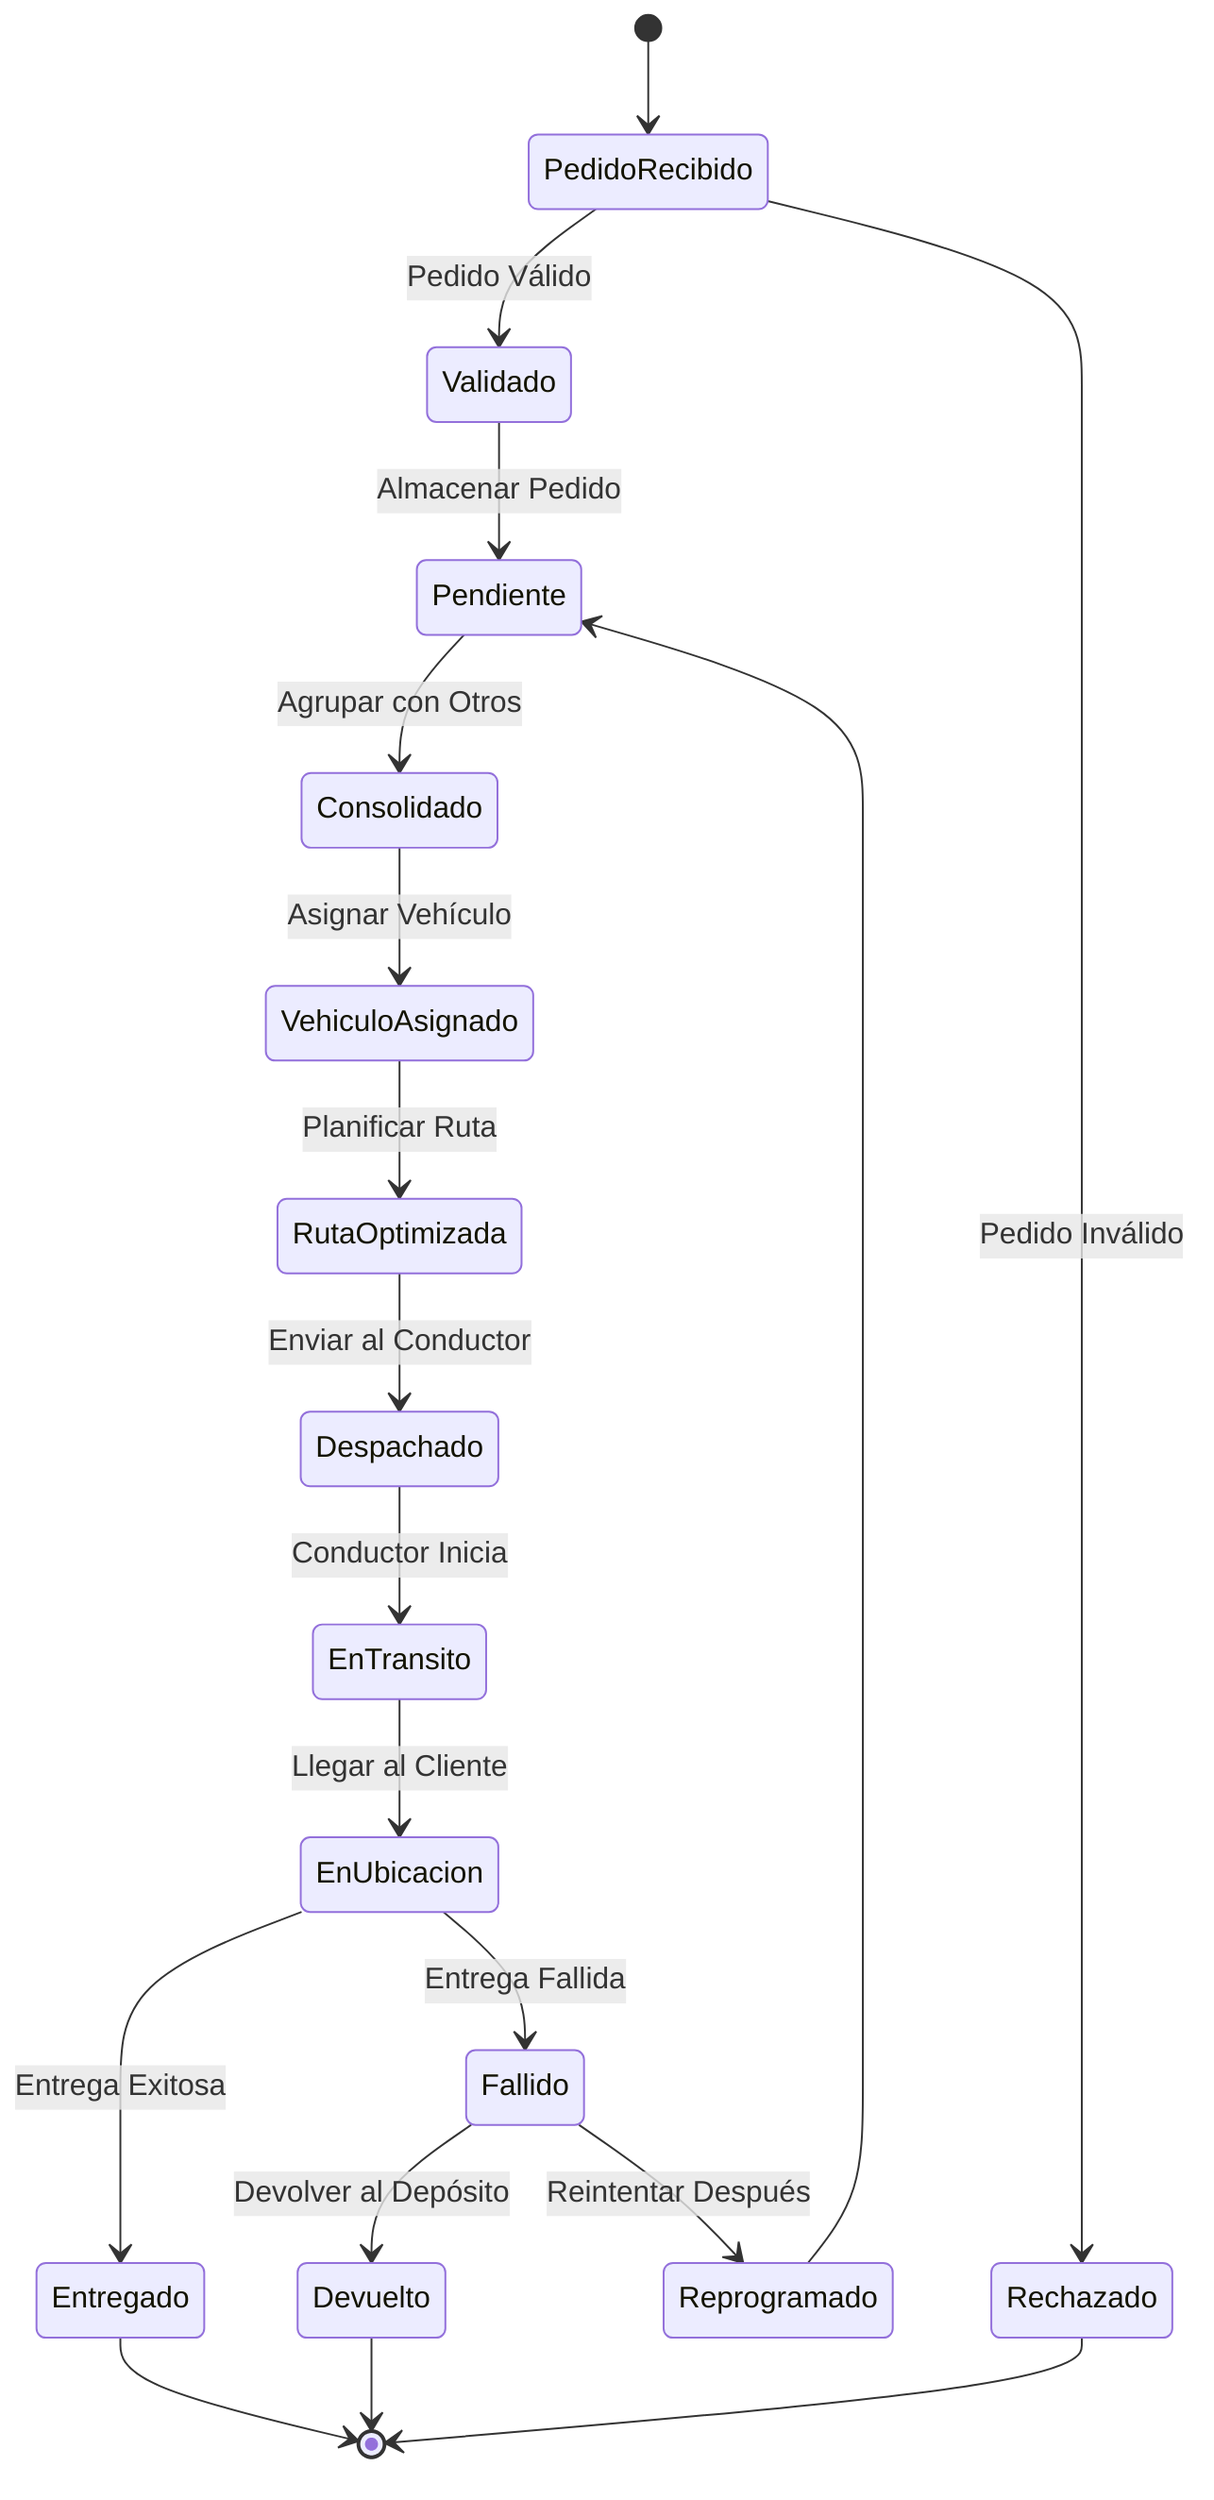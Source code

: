 stateDiagram-v2
    [*] --> PedidoRecibido
    PedidoRecibido --> Validado: Pedido Válido
    PedidoRecibido --> Rechazado: Pedido Inválido
    Validado --> Pendiente: Almacenar Pedido
    Pendiente --> Consolidado: Agrupar con Otros
    Consolidado --> VehiculoAsignado: Asignar Vehículo
    VehiculoAsignado --> RutaOptimizada: Planificar Ruta
    RutaOptimizada --> Despachado: Enviar al Conductor
    Despachado --> EnTransito: Conductor Inicia
    EnTransito --> EnUbicacion: Llegar al Cliente
    EnUbicacion --> Entregado: Entrega Exitosa
    EnUbicacion --> Fallido: Entrega Fallida
    Fallido --> Reprogramado: Reintentar Después
    Fallido --> Devuelto: Devolver al Depósito
    Entregado --> [*]
    Devuelto --> [*]
    Rechazado --> [*]
    Reprogramado --> Pendiente
